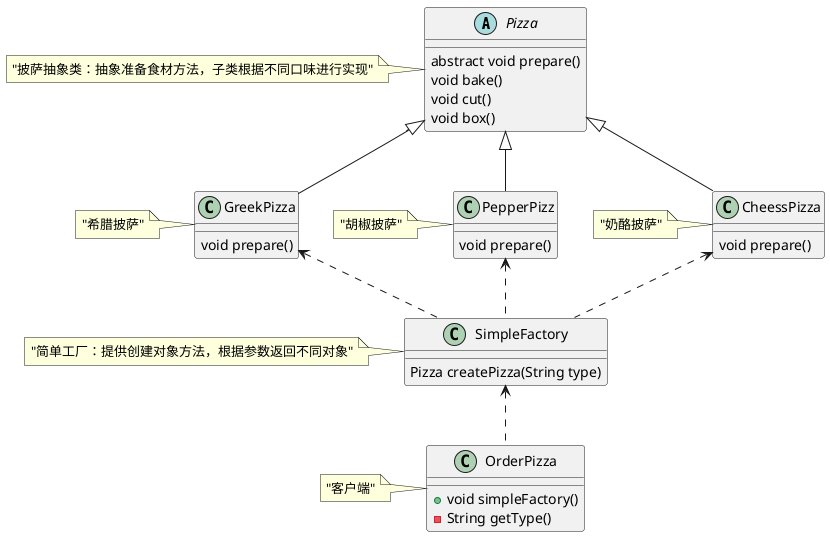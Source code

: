 @startuml

abstract class Pizza{
    abstract void prepare()
    void bake()
    void cut()
    void box()
}
class CheessPizza{
    void prepare()
}
class GreekPizza{
    void prepare()
}
class PepperPizz{
    void prepare()
}
class SimpleFactory{
    Pizza createPizza(String type)
}
class OrderPizza{
    + void simpleFactory()
    - String getType()
}
Pizza <|-- CheessPizza
Pizza <|-- GreekPizza
Pizza <|-- PepperPizz

CheessPizza <.. SimpleFactory
GreekPizza <.. SimpleFactory
PepperPizz <.. SimpleFactory

SimpleFactory <.. OrderPizza
note left of Pizza : "披萨抽象类：抽象准备食材方法，子类根据不同口味进行实现"
note left of CheessPizza : "奶酪披萨"
note left of GreekPizza : "希腊披萨"
note left of PepperPizz : "胡椒披萨"
note left of SimpleFactory : "简单工厂：提供创建对象方法，根据参数返回不同对象"
note left of OrderPizza : "客户端"
@enduml